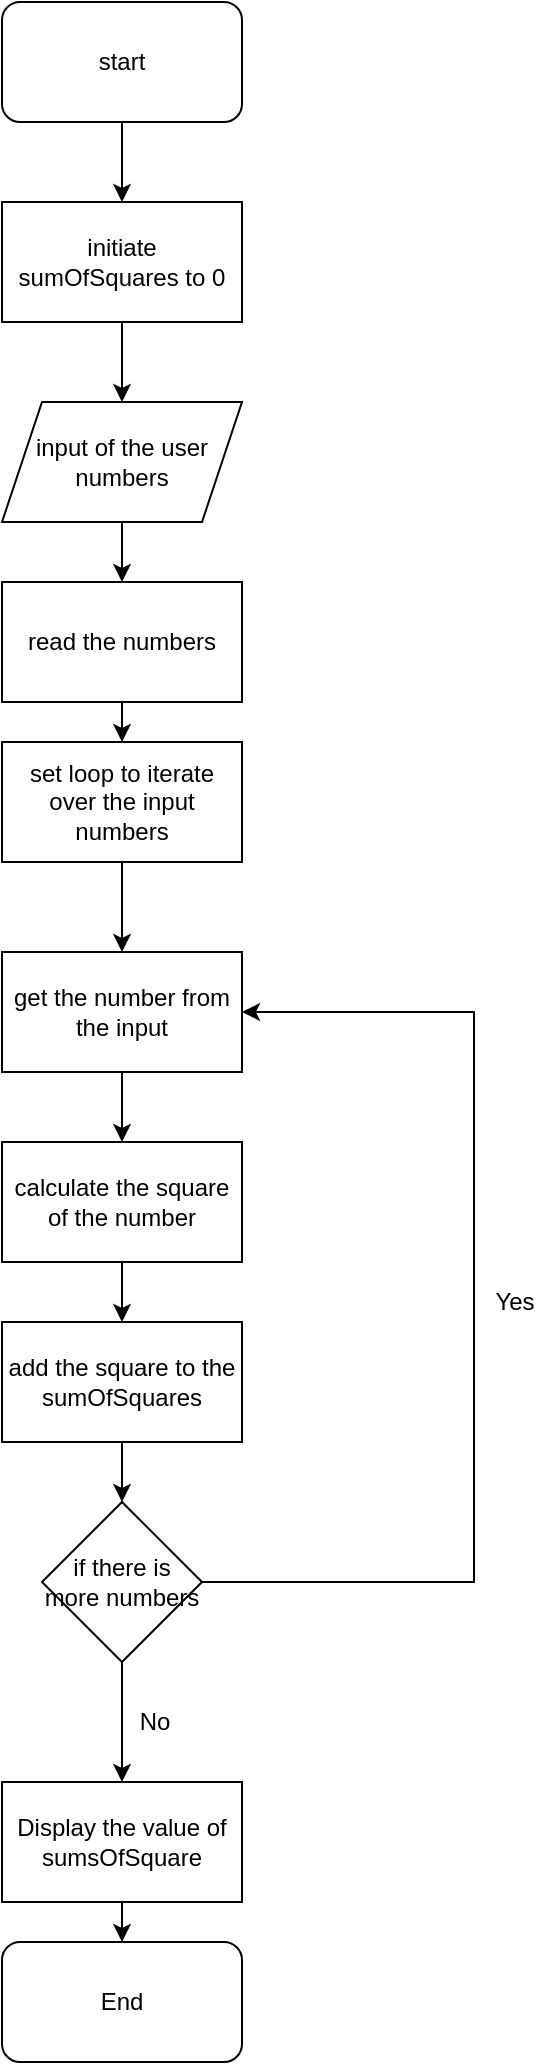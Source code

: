 <mxfile version="21.0.6" type="github">
  <diagram id="C5RBs43oDa-KdzZeNtuy" name="Page-1">
    <mxGraphModel dx="1195" dy="645" grid="1" gridSize="10" guides="1" tooltips="1" connect="1" arrows="1" fold="1" page="1" pageScale="1" pageWidth="827" pageHeight="1169" math="0" shadow="0">
      <root>
        <mxCell id="WIyWlLk6GJQsqaUBKTNV-0" />
        <mxCell id="WIyWlLk6GJQsqaUBKTNV-1" parent="WIyWlLk6GJQsqaUBKTNV-0" />
        <mxCell id="WG2xzah7SvrSQX834Uv9-9" style="edgeStyle=orthogonalEdgeStyle;rounded=0;orthogonalLoop=1;jettySize=auto;html=1;" edge="1" parent="WIyWlLk6GJQsqaUBKTNV-1" source="WG2xzah7SvrSQX834Uv9-8" target="WG2xzah7SvrSQX834Uv9-10">
          <mxGeometry relative="1" as="geometry">
            <mxPoint x="414" y="180" as="targetPoint" />
          </mxGeometry>
        </mxCell>
        <mxCell id="WG2xzah7SvrSQX834Uv9-8" value="start" style="rounded=1;whiteSpace=wrap;html=1;" vertex="1" parent="WIyWlLk6GJQsqaUBKTNV-1">
          <mxGeometry x="354" y="80" width="120" height="60" as="geometry" />
        </mxCell>
        <mxCell id="WG2xzah7SvrSQX834Uv9-11" style="edgeStyle=orthogonalEdgeStyle;rounded=0;orthogonalLoop=1;jettySize=auto;html=1;" edge="1" parent="WIyWlLk6GJQsqaUBKTNV-1" source="WG2xzah7SvrSQX834Uv9-10" target="WG2xzah7SvrSQX834Uv9-12">
          <mxGeometry relative="1" as="geometry">
            <mxPoint x="414" y="280" as="targetPoint" />
          </mxGeometry>
        </mxCell>
        <mxCell id="WG2xzah7SvrSQX834Uv9-10" value="initiate sumOfSquares to 0" style="rounded=0;whiteSpace=wrap;html=1;" vertex="1" parent="WIyWlLk6GJQsqaUBKTNV-1">
          <mxGeometry x="354" y="180" width="120" height="60" as="geometry" />
        </mxCell>
        <mxCell id="WG2xzah7SvrSQX834Uv9-13" style="edgeStyle=orthogonalEdgeStyle;rounded=0;orthogonalLoop=1;jettySize=auto;html=1;" edge="1" parent="WIyWlLk6GJQsqaUBKTNV-1" source="WG2xzah7SvrSQX834Uv9-12" target="WG2xzah7SvrSQX834Uv9-14">
          <mxGeometry relative="1" as="geometry">
            <mxPoint x="414" y="400" as="targetPoint" />
          </mxGeometry>
        </mxCell>
        <mxCell id="WG2xzah7SvrSQX834Uv9-12" value="input of the user numbers" style="shape=parallelogram;perimeter=parallelogramPerimeter;whiteSpace=wrap;html=1;fixedSize=1;" vertex="1" parent="WIyWlLk6GJQsqaUBKTNV-1">
          <mxGeometry x="354" y="280" width="120" height="60" as="geometry" />
        </mxCell>
        <mxCell id="WG2xzah7SvrSQX834Uv9-15" style="edgeStyle=orthogonalEdgeStyle;rounded=0;orthogonalLoop=1;jettySize=auto;html=1;" edge="1" parent="WIyWlLk6GJQsqaUBKTNV-1" source="WG2xzah7SvrSQX834Uv9-14" target="WG2xzah7SvrSQX834Uv9-16">
          <mxGeometry relative="1" as="geometry">
            <mxPoint x="414" y="480" as="targetPoint" />
          </mxGeometry>
        </mxCell>
        <mxCell id="WG2xzah7SvrSQX834Uv9-14" value="read the numbers" style="rounded=0;whiteSpace=wrap;html=1;" vertex="1" parent="WIyWlLk6GJQsqaUBKTNV-1">
          <mxGeometry x="354" y="370" width="120" height="60" as="geometry" />
        </mxCell>
        <mxCell id="WG2xzah7SvrSQX834Uv9-17" style="edgeStyle=orthogonalEdgeStyle;rounded=0;orthogonalLoop=1;jettySize=auto;html=1;" edge="1" parent="WIyWlLk6GJQsqaUBKTNV-1" source="WG2xzah7SvrSQX834Uv9-16" target="WG2xzah7SvrSQX834Uv9-18">
          <mxGeometry relative="1" as="geometry">
            <mxPoint x="414" y="550" as="targetPoint" />
          </mxGeometry>
        </mxCell>
        <mxCell id="WG2xzah7SvrSQX834Uv9-16" value="set loop to iterate over the input numbers" style="rounded=0;whiteSpace=wrap;html=1;" vertex="1" parent="WIyWlLk6GJQsqaUBKTNV-1">
          <mxGeometry x="354" y="450" width="120" height="60" as="geometry" />
        </mxCell>
        <mxCell id="WG2xzah7SvrSQX834Uv9-19" style="edgeStyle=orthogonalEdgeStyle;rounded=0;orthogonalLoop=1;jettySize=auto;html=1;" edge="1" parent="WIyWlLk6GJQsqaUBKTNV-1" source="WG2xzah7SvrSQX834Uv9-18" target="WG2xzah7SvrSQX834Uv9-20">
          <mxGeometry relative="1" as="geometry">
            <mxPoint x="414" y="660" as="targetPoint" />
          </mxGeometry>
        </mxCell>
        <mxCell id="WG2xzah7SvrSQX834Uv9-18" value="get the number from the input" style="rounded=0;whiteSpace=wrap;html=1;" vertex="1" parent="WIyWlLk6GJQsqaUBKTNV-1">
          <mxGeometry x="354" y="555" width="120" height="60" as="geometry" />
        </mxCell>
        <mxCell id="WG2xzah7SvrSQX834Uv9-21" style="edgeStyle=orthogonalEdgeStyle;rounded=0;orthogonalLoop=1;jettySize=auto;html=1;" edge="1" parent="WIyWlLk6GJQsqaUBKTNV-1" source="WG2xzah7SvrSQX834Uv9-20" target="WG2xzah7SvrSQX834Uv9-22">
          <mxGeometry relative="1" as="geometry">
            <mxPoint x="414" y="770" as="targetPoint" />
          </mxGeometry>
        </mxCell>
        <mxCell id="WG2xzah7SvrSQX834Uv9-20" value="calculate the square of the number" style="rounded=0;whiteSpace=wrap;html=1;" vertex="1" parent="WIyWlLk6GJQsqaUBKTNV-1">
          <mxGeometry x="354" y="650" width="120" height="60" as="geometry" />
        </mxCell>
        <mxCell id="WG2xzah7SvrSQX834Uv9-23" style="edgeStyle=orthogonalEdgeStyle;rounded=0;orthogonalLoop=1;jettySize=auto;html=1;" edge="1" parent="WIyWlLk6GJQsqaUBKTNV-1" source="WG2xzah7SvrSQX834Uv9-22" target="WG2xzah7SvrSQX834Uv9-28">
          <mxGeometry relative="1" as="geometry">
            <mxPoint x="414" y="830" as="targetPoint" />
          </mxGeometry>
        </mxCell>
        <mxCell id="WG2xzah7SvrSQX834Uv9-22" value="add the square to the sumOfSquares" style="rounded=0;whiteSpace=wrap;html=1;" vertex="1" parent="WIyWlLk6GJQsqaUBKTNV-1">
          <mxGeometry x="354" y="740" width="120" height="60" as="geometry" />
        </mxCell>
        <mxCell id="WG2xzah7SvrSQX834Uv9-29" style="edgeStyle=orthogonalEdgeStyle;rounded=0;orthogonalLoop=1;jettySize=auto;html=1;entryX=1;entryY=0.5;entryDx=0;entryDy=0;" edge="1" parent="WIyWlLk6GJQsqaUBKTNV-1" source="WG2xzah7SvrSQX834Uv9-28" target="WG2xzah7SvrSQX834Uv9-18">
          <mxGeometry relative="1" as="geometry">
            <Array as="points">
              <mxPoint x="590" y="870" />
              <mxPoint x="590" y="585" />
            </Array>
          </mxGeometry>
        </mxCell>
        <mxCell id="WG2xzah7SvrSQX834Uv9-31" style="edgeStyle=orthogonalEdgeStyle;rounded=0;orthogonalLoop=1;jettySize=auto;html=1;" edge="1" parent="WIyWlLk6GJQsqaUBKTNV-1" source="WG2xzah7SvrSQX834Uv9-28" target="WG2xzah7SvrSQX834Uv9-34">
          <mxGeometry relative="1" as="geometry">
            <mxPoint x="414" y="970" as="targetPoint" />
          </mxGeometry>
        </mxCell>
        <mxCell id="WG2xzah7SvrSQX834Uv9-28" value="if there is more numbers" style="rhombus;whiteSpace=wrap;html=1;" vertex="1" parent="WIyWlLk6GJQsqaUBKTNV-1">
          <mxGeometry x="374" y="830" width="80" height="80" as="geometry" />
        </mxCell>
        <mxCell id="WG2xzah7SvrSQX834Uv9-30" value="Yes" style="text;html=1;align=center;verticalAlign=middle;resizable=0;points=[];autosize=1;strokeColor=none;fillColor=none;" vertex="1" parent="WIyWlLk6GJQsqaUBKTNV-1">
          <mxGeometry x="590" y="715" width="40" height="30" as="geometry" />
        </mxCell>
        <mxCell id="WG2xzah7SvrSQX834Uv9-32" value="No" style="text;html=1;align=center;verticalAlign=middle;resizable=0;points=[];autosize=1;strokeColor=none;fillColor=none;" vertex="1" parent="WIyWlLk6GJQsqaUBKTNV-1">
          <mxGeometry x="410" y="925" width="40" height="30" as="geometry" />
        </mxCell>
        <mxCell id="WG2xzah7SvrSQX834Uv9-35" style="edgeStyle=orthogonalEdgeStyle;rounded=0;orthogonalLoop=1;jettySize=auto;html=1;" edge="1" parent="WIyWlLk6GJQsqaUBKTNV-1" source="WG2xzah7SvrSQX834Uv9-34" target="WG2xzah7SvrSQX834Uv9-36">
          <mxGeometry relative="1" as="geometry">
            <mxPoint x="414" y="1080" as="targetPoint" />
          </mxGeometry>
        </mxCell>
        <mxCell id="WG2xzah7SvrSQX834Uv9-34" value="Display the value of sumsOfSquare" style="rounded=0;whiteSpace=wrap;html=1;" vertex="1" parent="WIyWlLk6GJQsqaUBKTNV-1">
          <mxGeometry x="354" y="970" width="120" height="60" as="geometry" />
        </mxCell>
        <mxCell id="WG2xzah7SvrSQX834Uv9-36" value="End" style="rounded=1;whiteSpace=wrap;html=1;" vertex="1" parent="WIyWlLk6GJQsqaUBKTNV-1">
          <mxGeometry x="354" y="1050" width="120" height="60" as="geometry" />
        </mxCell>
      </root>
    </mxGraphModel>
  </diagram>
</mxfile>
